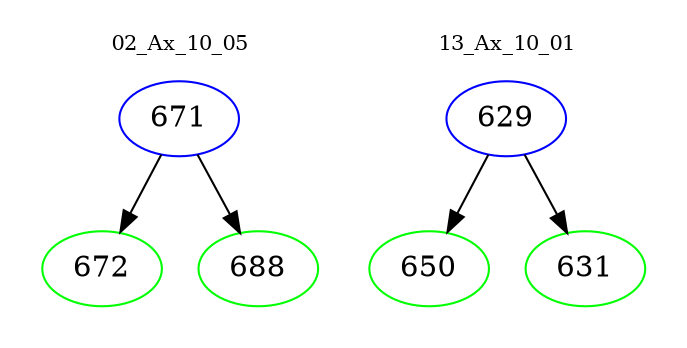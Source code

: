 digraph{
subgraph cluster_0 {
color = white
label = "02_Ax_10_05";
fontsize=10;
T0_671 [label="671", color="blue"]
T0_671 -> T0_672 [color="black"]
T0_672 [label="672", color="green"]
T0_671 -> T0_688 [color="black"]
T0_688 [label="688", color="green"]
}
subgraph cluster_1 {
color = white
label = "13_Ax_10_01";
fontsize=10;
T1_629 [label="629", color="blue"]
T1_629 -> T1_650 [color="black"]
T1_650 [label="650", color="green"]
T1_629 -> T1_631 [color="black"]
T1_631 [label="631", color="green"]
}
}
